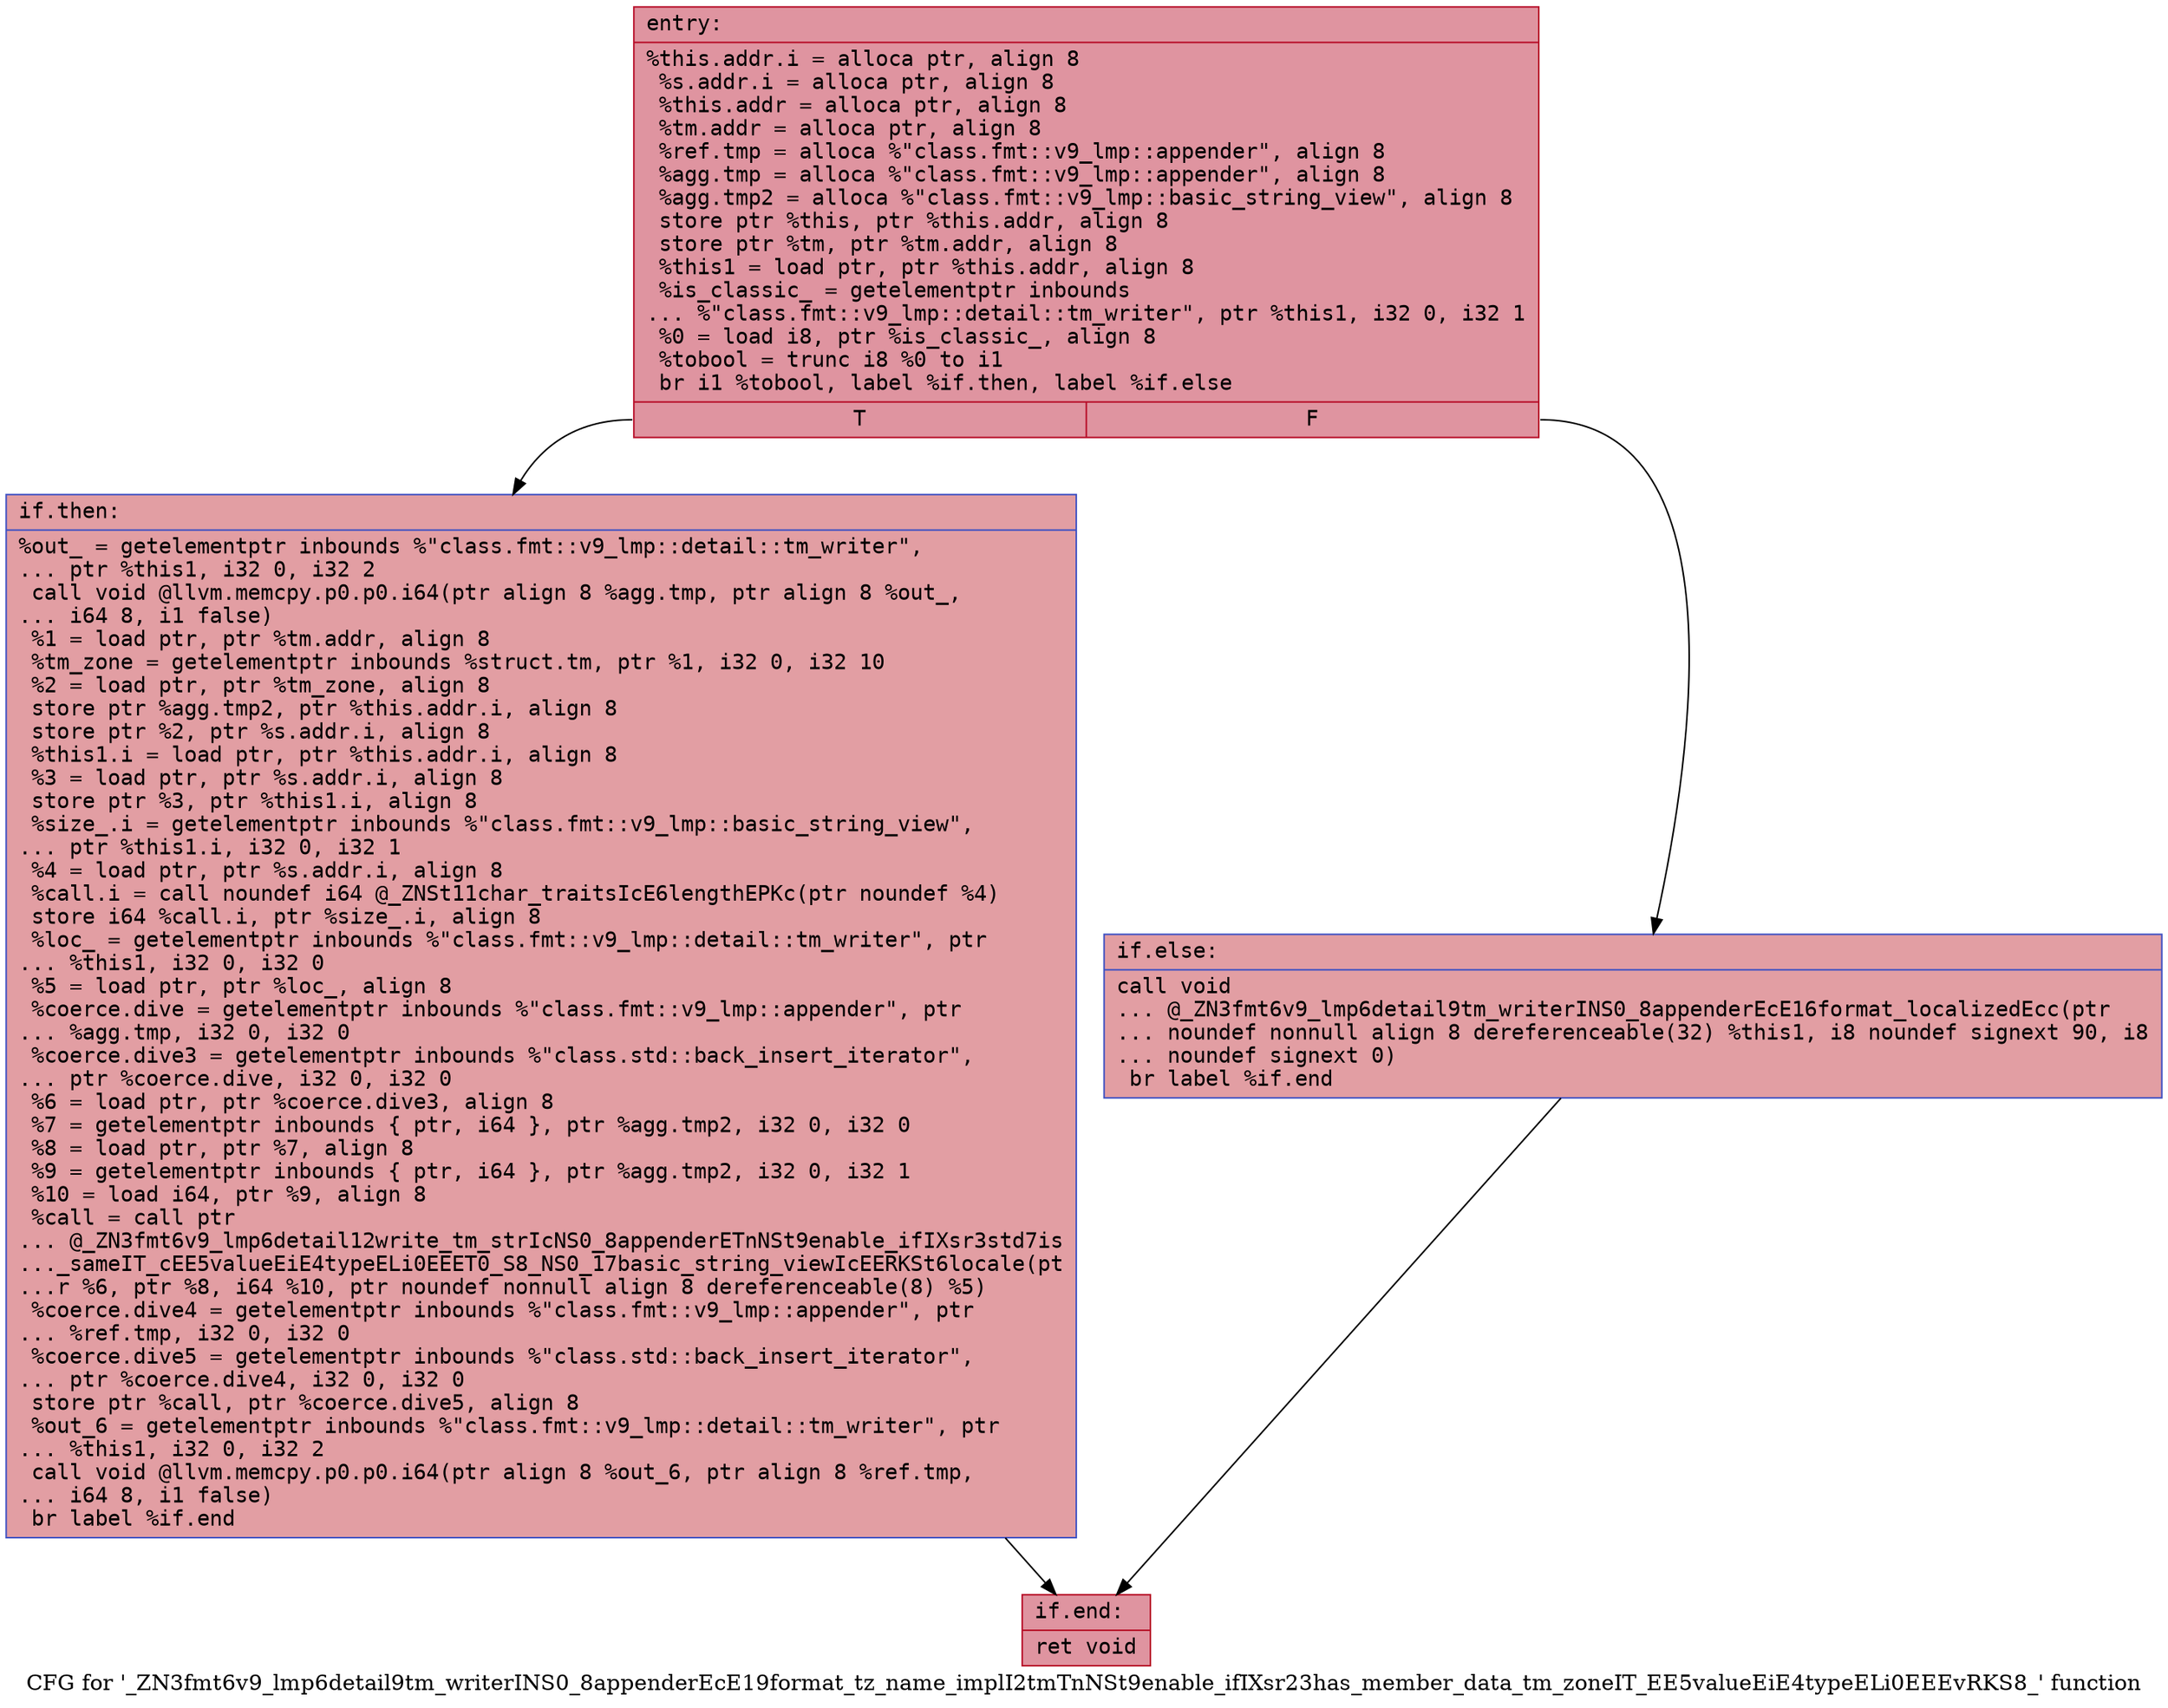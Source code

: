 digraph "CFG for '_ZN3fmt6v9_lmp6detail9tm_writerINS0_8appenderEcE19format_tz_name_implI2tmTnNSt9enable_ifIXsr23has_member_data_tm_zoneIT_EE5valueEiE4typeELi0EEEvRKS8_' function" {
	label="CFG for '_ZN3fmt6v9_lmp6detail9tm_writerINS0_8appenderEcE19format_tz_name_implI2tmTnNSt9enable_ifIXsr23has_member_data_tm_zoneIT_EE5valueEiE4typeELi0EEEvRKS8_' function";

	Node0x5584169f7cb0 [shape=record,color="#b70d28ff", style=filled, fillcolor="#b70d2870" fontname="Courier",label="{entry:\l|  %this.addr.i = alloca ptr, align 8\l  %s.addr.i = alloca ptr, align 8\l  %this.addr = alloca ptr, align 8\l  %tm.addr = alloca ptr, align 8\l  %ref.tmp = alloca %\"class.fmt::v9_lmp::appender\", align 8\l  %agg.tmp = alloca %\"class.fmt::v9_lmp::appender\", align 8\l  %agg.tmp2 = alloca %\"class.fmt::v9_lmp::basic_string_view\", align 8\l  store ptr %this, ptr %this.addr, align 8\l  store ptr %tm, ptr %tm.addr, align 8\l  %this1 = load ptr, ptr %this.addr, align 8\l  %is_classic_ = getelementptr inbounds\l... %\"class.fmt::v9_lmp::detail::tm_writer\", ptr %this1, i32 0, i32 1\l  %0 = load i8, ptr %is_classic_, align 8\l  %tobool = trunc i8 %0 to i1\l  br i1 %tobool, label %if.then, label %if.else\l|{<s0>T|<s1>F}}"];
	Node0x5584169f7cb0:s0 -> Node0x5584169f7b90[tooltip="entry -> if.then\nProbability 50.00%" ];
	Node0x5584169f7cb0:s1 -> Node0x5584169f7c00[tooltip="entry -> if.else\nProbability 50.00%" ];
	Node0x5584169f7b90 [shape=record,color="#3d50c3ff", style=filled, fillcolor="#be242e70" fontname="Courier",label="{if.then:\l|  %out_ = getelementptr inbounds %\"class.fmt::v9_lmp::detail::tm_writer\",\l... ptr %this1, i32 0, i32 2\l  call void @llvm.memcpy.p0.p0.i64(ptr align 8 %agg.tmp, ptr align 8 %out_,\l... i64 8, i1 false)\l  %1 = load ptr, ptr %tm.addr, align 8\l  %tm_zone = getelementptr inbounds %struct.tm, ptr %1, i32 0, i32 10\l  %2 = load ptr, ptr %tm_zone, align 8\l  store ptr %agg.tmp2, ptr %this.addr.i, align 8\l  store ptr %2, ptr %s.addr.i, align 8\l  %this1.i = load ptr, ptr %this.addr.i, align 8\l  %3 = load ptr, ptr %s.addr.i, align 8\l  store ptr %3, ptr %this1.i, align 8\l  %size_.i = getelementptr inbounds %\"class.fmt::v9_lmp::basic_string_view\",\l... ptr %this1.i, i32 0, i32 1\l  %4 = load ptr, ptr %s.addr.i, align 8\l  %call.i = call noundef i64 @_ZNSt11char_traitsIcE6lengthEPKc(ptr noundef %4)\l  store i64 %call.i, ptr %size_.i, align 8\l  %loc_ = getelementptr inbounds %\"class.fmt::v9_lmp::detail::tm_writer\", ptr\l... %this1, i32 0, i32 0\l  %5 = load ptr, ptr %loc_, align 8\l  %coerce.dive = getelementptr inbounds %\"class.fmt::v9_lmp::appender\", ptr\l... %agg.tmp, i32 0, i32 0\l  %coerce.dive3 = getelementptr inbounds %\"class.std::back_insert_iterator\",\l... ptr %coerce.dive, i32 0, i32 0\l  %6 = load ptr, ptr %coerce.dive3, align 8\l  %7 = getelementptr inbounds \{ ptr, i64 \}, ptr %agg.tmp2, i32 0, i32 0\l  %8 = load ptr, ptr %7, align 8\l  %9 = getelementptr inbounds \{ ptr, i64 \}, ptr %agg.tmp2, i32 0, i32 1\l  %10 = load i64, ptr %9, align 8\l  %call = call ptr\l... @_ZN3fmt6v9_lmp6detail12write_tm_strIcNS0_8appenderETnNSt9enable_ifIXsr3std7is\l..._sameIT_cEE5valueEiE4typeELi0EEET0_S8_NS0_17basic_string_viewIcEERKSt6locale(pt\l...r %6, ptr %8, i64 %10, ptr noundef nonnull align 8 dereferenceable(8) %5)\l  %coerce.dive4 = getelementptr inbounds %\"class.fmt::v9_lmp::appender\", ptr\l... %ref.tmp, i32 0, i32 0\l  %coerce.dive5 = getelementptr inbounds %\"class.std::back_insert_iterator\",\l... ptr %coerce.dive4, i32 0, i32 0\l  store ptr %call, ptr %coerce.dive5, align 8\l  %out_6 = getelementptr inbounds %\"class.fmt::v9_lmp::detail::tm_writer\", ptr\l... %this1, i32 0, i32 2\l  call void @llvm.memcpy.p0.p0.i64(ptr align 8 %out_6, ptr align 8 %ref.tmp,\l... i64 8, i1 false)\l  br label %if.end\l}"];
	Node0x5584169f7b90 -> Node0x5584169f9f30[tooltip="if.then -> if.end\nProbability 100.00%" ];
	Node0x5584169f7c00 [shape=record,color="#3d50c3ff", style=filled, fillcolor="#be242e70" fontname="Courier",label="{if.else:\l|  call void\l... @_ZN3fmt6v9_lmp6detail9tm_writerINS0_8appenderEcE16format_localizedEcc(ptr\l... noundef nonnull align 8 dereferenceable(32) %this1, i8 noundef signext 90, i8\l... noundef signext 0)\l  br label %if.end\l}"];
	Node0x5584169f7c00 -> Node0x5584169f9f30[tooltip="if.else -> if.end\nProbability 100.00%" ];
	Node0x5584169f9f30 [shape=record,color="#b70d28ff", style=filled, fillcolor="#b70d2870" fontname="Courier",label="{if.end:\l|  ret void\l}"];
}
